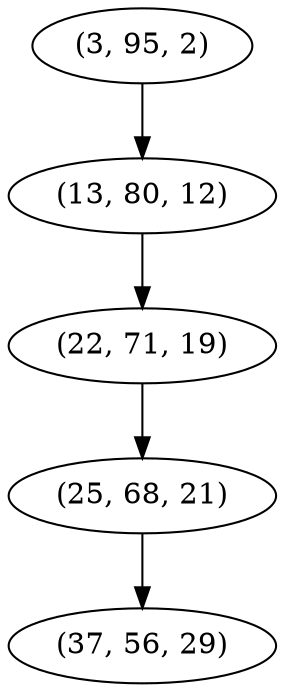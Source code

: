 digraph tree {
    "(3, 95, 2)";
    "(13, 80, 12)";
    "(22, 71, 19)";
    "(25, 68, 21)";
    "(37, 56, 29)";
    "(3, 95, 2)" -> "(13, 80, 12)";
    "(13, 80, 12)" -> "(22, 71, 19)";
    "(22, 71, 19)" -> "(25, 68, 21)";
    "(25, 68, 21)" -> "(37, 56, 29)";
}
